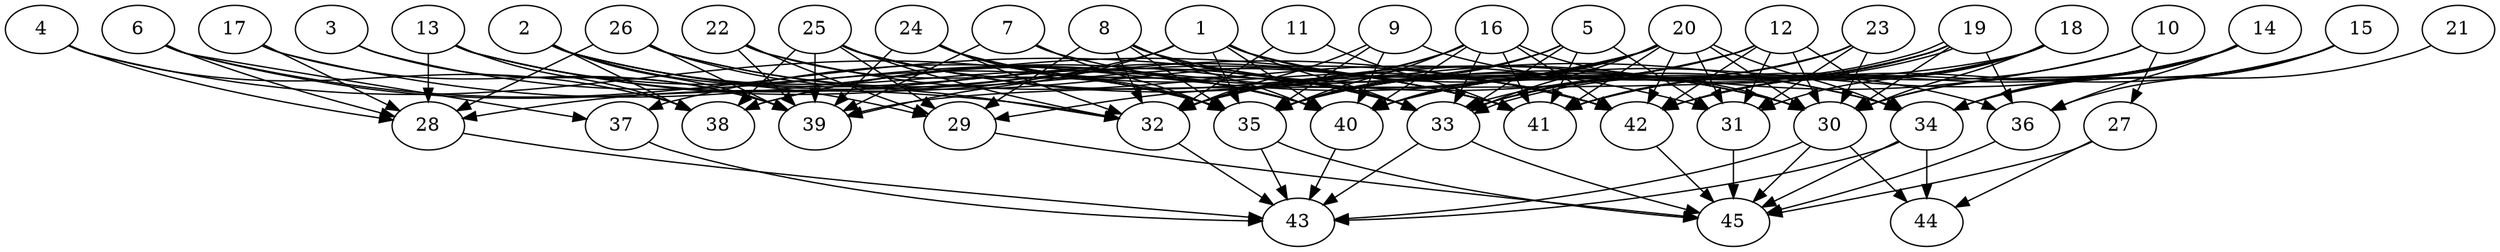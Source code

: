 // DAG automatically generated by daggen at Thu Oct  3 14:07:24 2019
// ./daggen --dot -n 45 --ccr 0.5 --fat 0.9 --regular 0.5 --density 0.6 --mindata 5242880 --maxdata 52428800 
digraph G {
  1 [size="41678848", alpha="0.01", expect_size="20839424"] 
  1 -> 28 [size ="20839424"]
  1 -> 33 [size ="20839424"]
  1 -> 34 [size ="20839424"]
  1 -> 35 [size ="20839424"]
  1 -> 39 [size ="20839424"]
  1 -> 40 [size ="20839424"]
  1 -> 42 [size ="20839424"]
  2 [size="11786240", alpha="0.19", expect_size="5893120"] 
  2 -> 29 [size ="5893120"]
  2 -> 33 [size ="5893120"]
  2 -> 38 [size ="5893120"]
  2 -> 39 [size ="5893120"]
  2 -> 40 [size ="5893120"]
  2 -> 41 [size ="5893120"]
  3 [size="50677760", alpha="0.20", expect_size="25338880"] 
  3 -> 39 [size ="25338880"]
  3 -> 40 [size ="25338880"]
  4 [size="54132736", alpha="0.16", expect_size="27066368"] 
  4 -> 28 [size ="27066368"]
  4 -> 35 [size ="27066368"]
  4 -> 38 [size ="27066368"]
  5 [size="29566976", alpha="0.17", expect_size="14783488"] 
  5 -> 31 [size ="14783488"]
  5 -> 32 [size ="14783488"]
  5 -> 33 [size ="14783488"]
  5 -> 35 [size ="14783488"]
  5 -> 41 [size ="14783488"]
  6 [size="83783680", alpha="0.14", expect_size="41891840"] 
  6 -> 28 [size ="41891840"]
  6 -> 32 [size ="41891840"]
  6 -> 33 [size ="41891840"]
  6 -> 37 [size ="41891840"]
  7 [size="54233088", alpha="0.14", expect_size="27116544"] 
  7 -> 30 [size ="27116544"]
  7 -> 35 [size ="27116544"]
  7 -> 39 [size ="27116544"]
  8 [size="96442368", alpha="0.03", expect_size="48221184"] 
  8 -> 29 [size ="48221184"]
  8 -> 30 [size ="48221184"]
  8 -> 32 [size ="48221184"]
  8 -> 33 [size ="48221184"]
  8 -> 35 [size ="48221184"]
  8 -> 40 [size ="48221184"]
  9 [size="44957696", alpha="0.14", expect_size="22478848"] 
  9 -> 32 [size ="22478848"]
  9 -> 35 [size ="22478848"]
  9 -> 36 [size ="22478848"]
  9 -> 40 [size ="22478848"]
  10 [size="29087744", alpha="0.15", expect_size="14543872"] 
  10 -> 27 [size ="14543872"]
  10 -> 32 [size ="14543872"]
  10 -> 41 [size ="14543872"]
  11 [size="63637504", alpha="0.04", expect_size="31818752"] 
  11 -> 32 [size ="31818752"]
  11 -> 41 [size ="31818752"]
  12 [size="69132288", alpha="0.01", expect_size="34566144"] 
  12 -> 30 [size ="34566144"]
  12 -> 31 [size ="34566144"]
  12 -> 32 [size ="34566144"]
  12 -> 34 [size ="34566144"]
  12 -> 35 [size ="34566144"]
  12 -> 38 [size ="34566144"]
  12 -> 42 [size ="34566144"]
  13 [size="62793728", alpha="0.11", expect_size="31396864"] 
  13 -> 28 [size ="31396864"]
  13 -> 35 [size ="31396864"]
  13 -> 38 [size ="31396864"]
  13 -> 41 [size ="31396864"]
  13 -> 42 [size ="31396864"]
  14 [size="61474816", alpha="0.14", expect_size="30737408"] 
  14 -> 30 [size ="30737408"]
  14 -> 34 [size ="30737408"]
  14 -> 36 [size ="30737408"]
  14 -> 40 [size ="30737408"]
  14 -> 41 [size ="30737408"]
  14 -> 42 [size ="30737408"]
  15 [size="42440704", alpha="0.16", expect_size="21220352"] 
  15 -> 30 [size ="21220352"]
  15 -> 34 [size ="21220352"]
  15 -> 36 [size ="21220352"]
  15 -> 42 [size ="21220352"]
  16 [size="29601792", alpha="0.04", expect_size="14800896"] 
  16 -> 29 [size ="14800896"]
  16 -> 30 [size ="14800896"]
  16 -> 32 [size ="14800896"]
  16 -> 33 [size ="14800896"]
  16 -> 35 [size ="14800896"]
  16 -> 40 [size ="14800896"]
  16 -> 41 [size ="14800896"]
  16 -> 42 [size ="14800896"]
  17 [size="93542400", alpha="0.11", expect_size="46771200"] 
  17 -> 28 [size ="46771200"]
  17 -> 39 [size ="46771200"]
  17 -> 41 [size ="46771200"]
  18 [size="63731712", alpha="0.00", expect_size="31865856"] 
  18 -> 30 [size ="31865856"]
  18 -> 31 [size ="31865856"]
  18 -> 33 [size ="31865856"]
  18 -> 39 [size ="31865856"]
  18 -> 41 [size ="31865856"]
  18 -> 42 [size ="31865856"]
  19 [size="76775424", alpha="0.03", expect_size="38387712"] 
  19 -> 30 [size ="38387712"]
  19 -> 33 [size ="38387712"]
  19 -> 33 [size ="38387712"]
  19 -> 35 [size ="38387712"]
  19 -> 36 [size ="38387712"]
  19 -> 40 [size ="38387712"]
  19 -> 41 [size ="38387712"]
  20 [size="48781312", alpha="0.13", expect_size="24390656"] 
  20 -> 30 [size ="24390656"]
  20 -> 31 [size ="24390656"]
  20 -> 33 [size ="24390656"]
  20 -> 34 [size ="24390656"]
  20 -> 35 [size ="24390656"]
  20 -> 37 [size ="24390656"]
  20 -> 38 [size ="24390656"]
  20 -> 40 [size ="24390656"]
  20 -> 41 [size ="24390656"]
  20 -> 42 [size ="24390656"]
  21 [size="25124864", alpha="0.10", expect_size="12562432"] 
  21 -> 34 [size ="12562432"]
  22 [size="42414080", alpha="0.08", expect_size="21207040"] 
  22 -> 29 [size ="21207040"]
  22 -> 31 [size ="21207040"]
  22 -> 35 [size ="21207040"]
  22 -> 39 [size ="21207040"]
  23 [size="46520320", alpha="0.14", expect_size="23260160"] 
  23 -> 30 [size ="23260160"]
  23 -> 31 [size ="23260160"]
  23 -> 33 [size ="23260160"]
  23 -> 35 [size ="23260160"]
  23 -> 40 [size ="23260160"]
  24 [size="99416064", alpha="0.09", expect_size="49708032"] 
  24 -> 32 [size ="49708032"]
  24 -> 33 [size ="49708032"]
  24 -> 35 [size ="49708032"]
  24 -> 39 [size ="49708032"]
  24 -> 42 [size ="49708032"]
  25 [size="72562688", alpha="0.08", expect_size="36281344"] 
  25 -> 29 [size ="36281344"]
  25 -> 30 [size ="36281344"]
  25 -> 32 [size ="36281344"]
  25 -> 34 [size ="36281344"]
  25 -> 38 [size ="36281344"]
  25 -> 39 [size ="36281344"]
  25 -> 40 [size ="36281344"]
  26 [size="52461568", alpha="0.02", expect_size="26230784"] 
  26 -> 28 [size ="26230784"]
  26 -> 32 [size ="26230784"]
  26 -> 39 [size ="26230784"]
  26 -> 41 [size ="26230784"]
  26 -> 42 [size ="26230784"]
  27 [size="72224768", alpha="0.06", expect_size="36112384"] 
  27 -> 44 [size ="36112384"]
  27 -> 45 [size ="36112384"]
  28 [size="29059072", alpha="0.08", expect_size="14529536"] 
  28 -> 43 [size ="14529536"]
  29 [size="30535680", alpha="0.18", expect_size="15267840"] 
  29 -> 45 [size ="15267840"]
  30 [size="44668928", alpha="0.11", expect_size="22334464"] 
  30 -> 43 [size ="22334464"]
  30 -> 44 [size ="22334464"]
  30 -> 45 [size ="22334464"]
  31 [size="13592576", alpha="0.16", expect_size="6796288"] 
  31 -> 45 [size ="6796288"]
  32 [size="62873600", alpha="0.13", expect_size="31436800"] 
  32 -> 43 [size ="31436800"]
  33 [size="99440640", alpha="0.01", expect_size="49720320"] 
  33 -> 43 [size ="49720320"]
  33 -> 45 [size ="49720320"]
  34 [size="69115904", alpha="0.00", expect_size="34557952"] 
  34 -> 43 [size ="34557952"]
  34 -> 44 [size ="34557952"]
  34 -> 45 [size ="34557952"]
  35 [size="15548416", alpha="0.06", expect_size="7774208"] 
  35 -> 43 [size ="7774208"]
  35 -> 45 [size ="7774208"]
  36 [size="52191232", alpha="0.16", expect_size="26095616"] 
  36 -> 45 [size ="26095616"]
  37 [size="63600640", alpha="0.03", expect_size="31800320"] 
  37 -> 43 [size ="31800320"]
  38 [size="93526016", alpha="0.02", expect_size="46763008"] 
  39 [size="39178240", alpha="0.15", expect_size="19589120"] 
  40 [size="29401088", alpha="0.15", expect_size="14700544"] 
  40 -> 43 [size ="14700544"]
  41 [size="82800640", alpha="0.19", expect_size="41400320"] 
  42 [size="63782912", alpha="0.10", expect_size="31891456"] 
  42 -> 45 [size ="31891456"]
  43 [size="30998528", alpha="0.08", expect_size="15499264"] 
  44 [size="36751360", alpha="0.06", expect_size="18375680"] 
  45 [size="37664768", alpha="0.16", expect_size="18832384"] 
}
